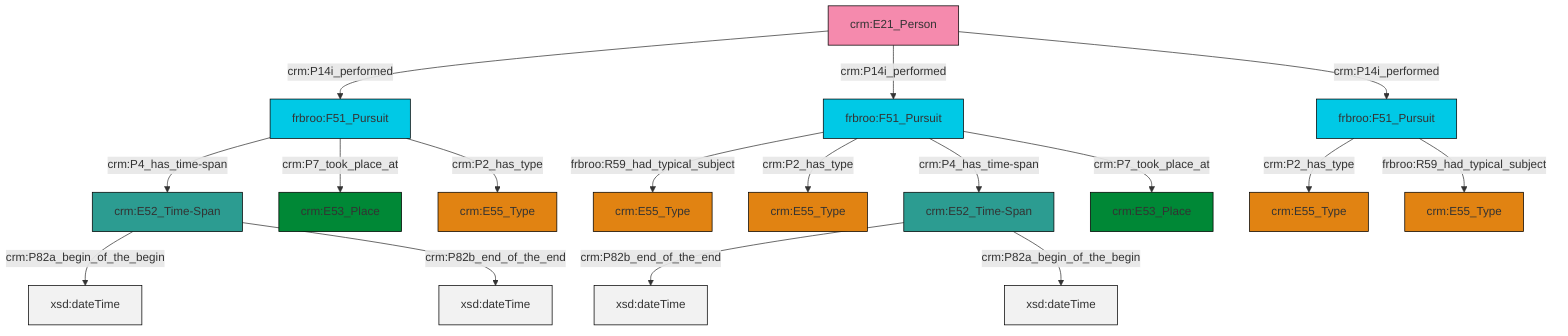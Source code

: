 graph TD
classDef Literal fill:#f2f2f2,stroke:#000000;
classDef CRM_Entity fill:#FFFFFF,stroke:#000000;
classDef Temporal_Entity fill:#00C9E6, stroke:#000000;
classDef Type fill:#E18312, stroke:#000000;
classDef Time-Span fill:#2C9C91, stroke:#000000;
classDef Appellation fill:#FFEB7F, stroke:#000000;
classDef Place fill:#008836, stroke:#000000;
classDef Persistent_Item fill:#B266B2, stroke:#000000;
classDef Conceptual_Object fill:#FFD700, stroke:#000000;
classDef Physical_Thing fill:#D2B48C, stroke:#000000;
classDef Actor fill:#f58aad, stroke:#000000;
classDef PC_Classes fill:#4ce600, stroke:#000000;
classDef Multi fill:#cccccc,stroke:#000000;

2["crm:E52_Time-Span"]:::Time-Span -->|crm:P82a_begin_of_the_begin| 3[xsd:dateTime]:::Literal
4["frbroo:F51_Pursuit"]:::Temporal_Entity -->|frbroo:R59_had_typical_subject| 5["crm:E55_Type"]:::Type
2["crm:E52_Time-Span"]:::Time-Span -->|crm:P82b_end_of_the_end| 6[xsd:dateTime]:::Literal
9["frbroo:F51_Pursuit"]:::Temporal_Entity -->|crm:P4_has_time-span| 2["crm:E52_Time-Span"]:::Time-Span
9["frbroo:F51_Pursuit"]:::Temporal_Entity -->|crm:P7_took_place_at| 10["crm:E53_Place"]:::Place
15["crm:E21_Person"]:::Actor -->|crm:P14i_performed| 9["frbroo:F51_Pursuit"]:::Temporal_Entity
4["frbroo:F51_Pursuit"]:::Temporal_Entity -->|crm:P2_has_type| 13["crm:E55_Type"]:::Type
15["crm:E21_Person"]:::Actor -->|crm:P14i_performed| 4["frbroo:F51_Pursuit"]:::Temporal_Entity
9["frbroo:F51_Pursuit"]:::Temporal_Entity -->|crm:P2_has_type| 23["crm:E55_Type"]:::Type
17["crm:E52_Time-Span"]:::Time-Span -->|crm:P82b_end_of_the_end| 25[xsd:dateTime]:::Literal
7["frbroo:F51_Pursuit"]:::Temporal_Entity -->|crm:P2_has_type| 0["crm:E55_Type"]:::Type
15["crm:E21_Person"]:::Actor -->|crm:P14i_performed| 7["frbroo:F51_Pursuit"]:::Temporal_Entity
17["crm:E52_Time-Span"]:::Time-Span -->|crm:P82a_begin_of_the_begin| 28[xsd:dateTime]:::Literal
4["frbroo:F51_Pursuit"]:::Temporal_Entity -->|crm:P4_has_time-span| 17["crm:E52_Time-Span"]:::Time-Span
4["frbroo:F51_Pursuit"]:::Temporal_Entity -->|crm:P7_took_place_at| 30["crm:E53_Place"]:::Place
7["frbroo:F51_Pursuit"]:::Temporal_Entity -->|frbroo:R59_had_typical_subject| 11["crm:E55_Type"]:::Type